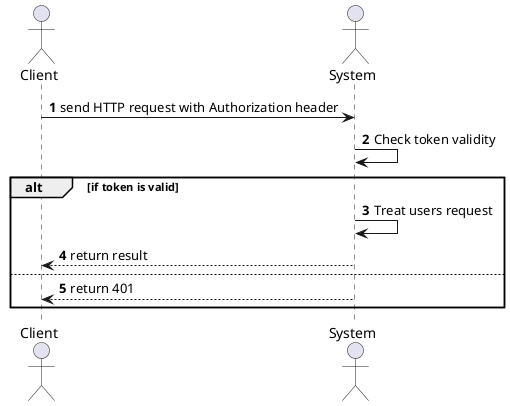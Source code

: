 @startuml
'https://plantuml.com/sequence-diagram

autonumber

actor "Client" as client
actor System                as system

client  -> system  : send HTTP request with Authorization header
system  -> system  : Check token validity
alt if token is valid
system  -> system  : Treat users request
client  <-- system : return result
else
client  <-- system : return 401
end
@enduml